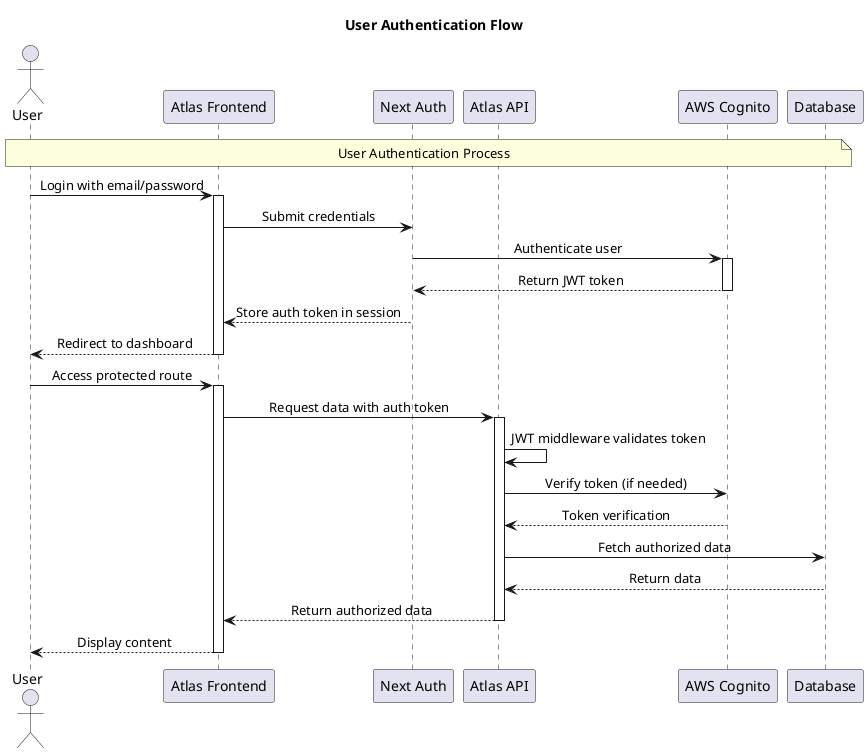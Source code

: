 @startuml
skinparam sequenceMessageAlign center
skinparam backgroundColor white
skinparam handwritten false

title User Authentication Flow

actor User
participant "Atlas Frontend" as Frontend
participant "Next Auth" as NextAuth
participant "Atlas API" as API
participant "AWS Cognito" as Cognito
participant "Database" as DB

note over User, DB: User Authentication Process

User -> Frontend: Login with email/password
activate Frontend
Frontend -> NextAuth: Submit credentials
NextAuth -> Cognito: Authenticate user
activate Cognito
Cognito --> NextAuth: Return JWT token
deactivate Cognito
NextAuth --> Frontend: Store auth token in session
Frontend --> User: Redirect to dashboard
deactivate Frontend

User -> Frontend: Access protected route
activate Frontend
Frontend -> API: Request data with auth token
activate API
API -> API: JWT middleware validates token
API -> Cognito: Verify token (if needed)
Cognito --> API: Token verification
API -> DB: Fetch authorized data
DB --> API: Return data
API --> Frontend: Return authorized data
deactivate API
Frontend --> User: Display content
deactivate Frontend
@enduml